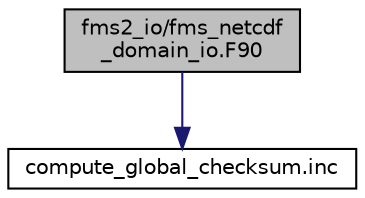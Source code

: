 digraph "fms2_io/fms_netcdf_domain_io.F90"
{
 // INTERACTIVE_SVG=YES
 // LATEX_PDF_SIZE
  edge [fontname="Helvetica",fontsize="10",labelfontname="Helvetica",labelfontsize="10"];
  node [fontname="Helvetica",fontsize="10",shape=record];
  Node1 [label="fms2_io/fms_netcdf\l_domain_io.F90",height=0.2,width=0.4,color="black", fillcolor="grey75", style="filled", fontcolor="black",tooltip="File for fms_netcdf_domain_io_mod."];
  Node1 -> Node2 [color="midnightblue",fontsize="10",style="solid",fontname="Helvetica"];
  Node2 [label="compute_global_checksum.inc",height=0.2,width=0.4,color="black", fillcolor="white", style="filled",URL="$compute__global__checksum_8inc.html",tooltip="Routines for calculating variable checksums across pes for the compute_global_checksum interface."];
}
